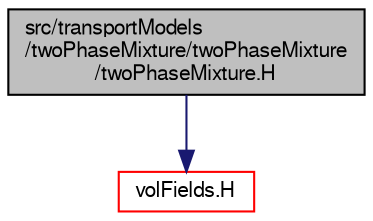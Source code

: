 digraph "src/transportModels/twoPhaseMixture/twoPhaseMixture/twoPhaseMixture.H"
{
  bgcolor="transparent";
  edge [fontname="FreeSans",fontsize="10",labelfontname="FreeSans",labelfontsize="10"];
  node [fontname="FreeSans",fontsize="10",shape=record];
  Node0 [label="src/transportModels\l/twoPhaseMixture/twoPhaseMixture\l/twoPhaseMixture.H",height=0.2,width=0.4,color="black", fillcolor="grey75", style="filled", fontcolor="black"];
  Node0 -> Node1 [color="midnightblue",fontsize="10",style="solid",fontname="FreeSans"];
  Node1 [label="volFields.H",height=0.2,width=0.4,color="red",URL="$a02750.html"];
}
